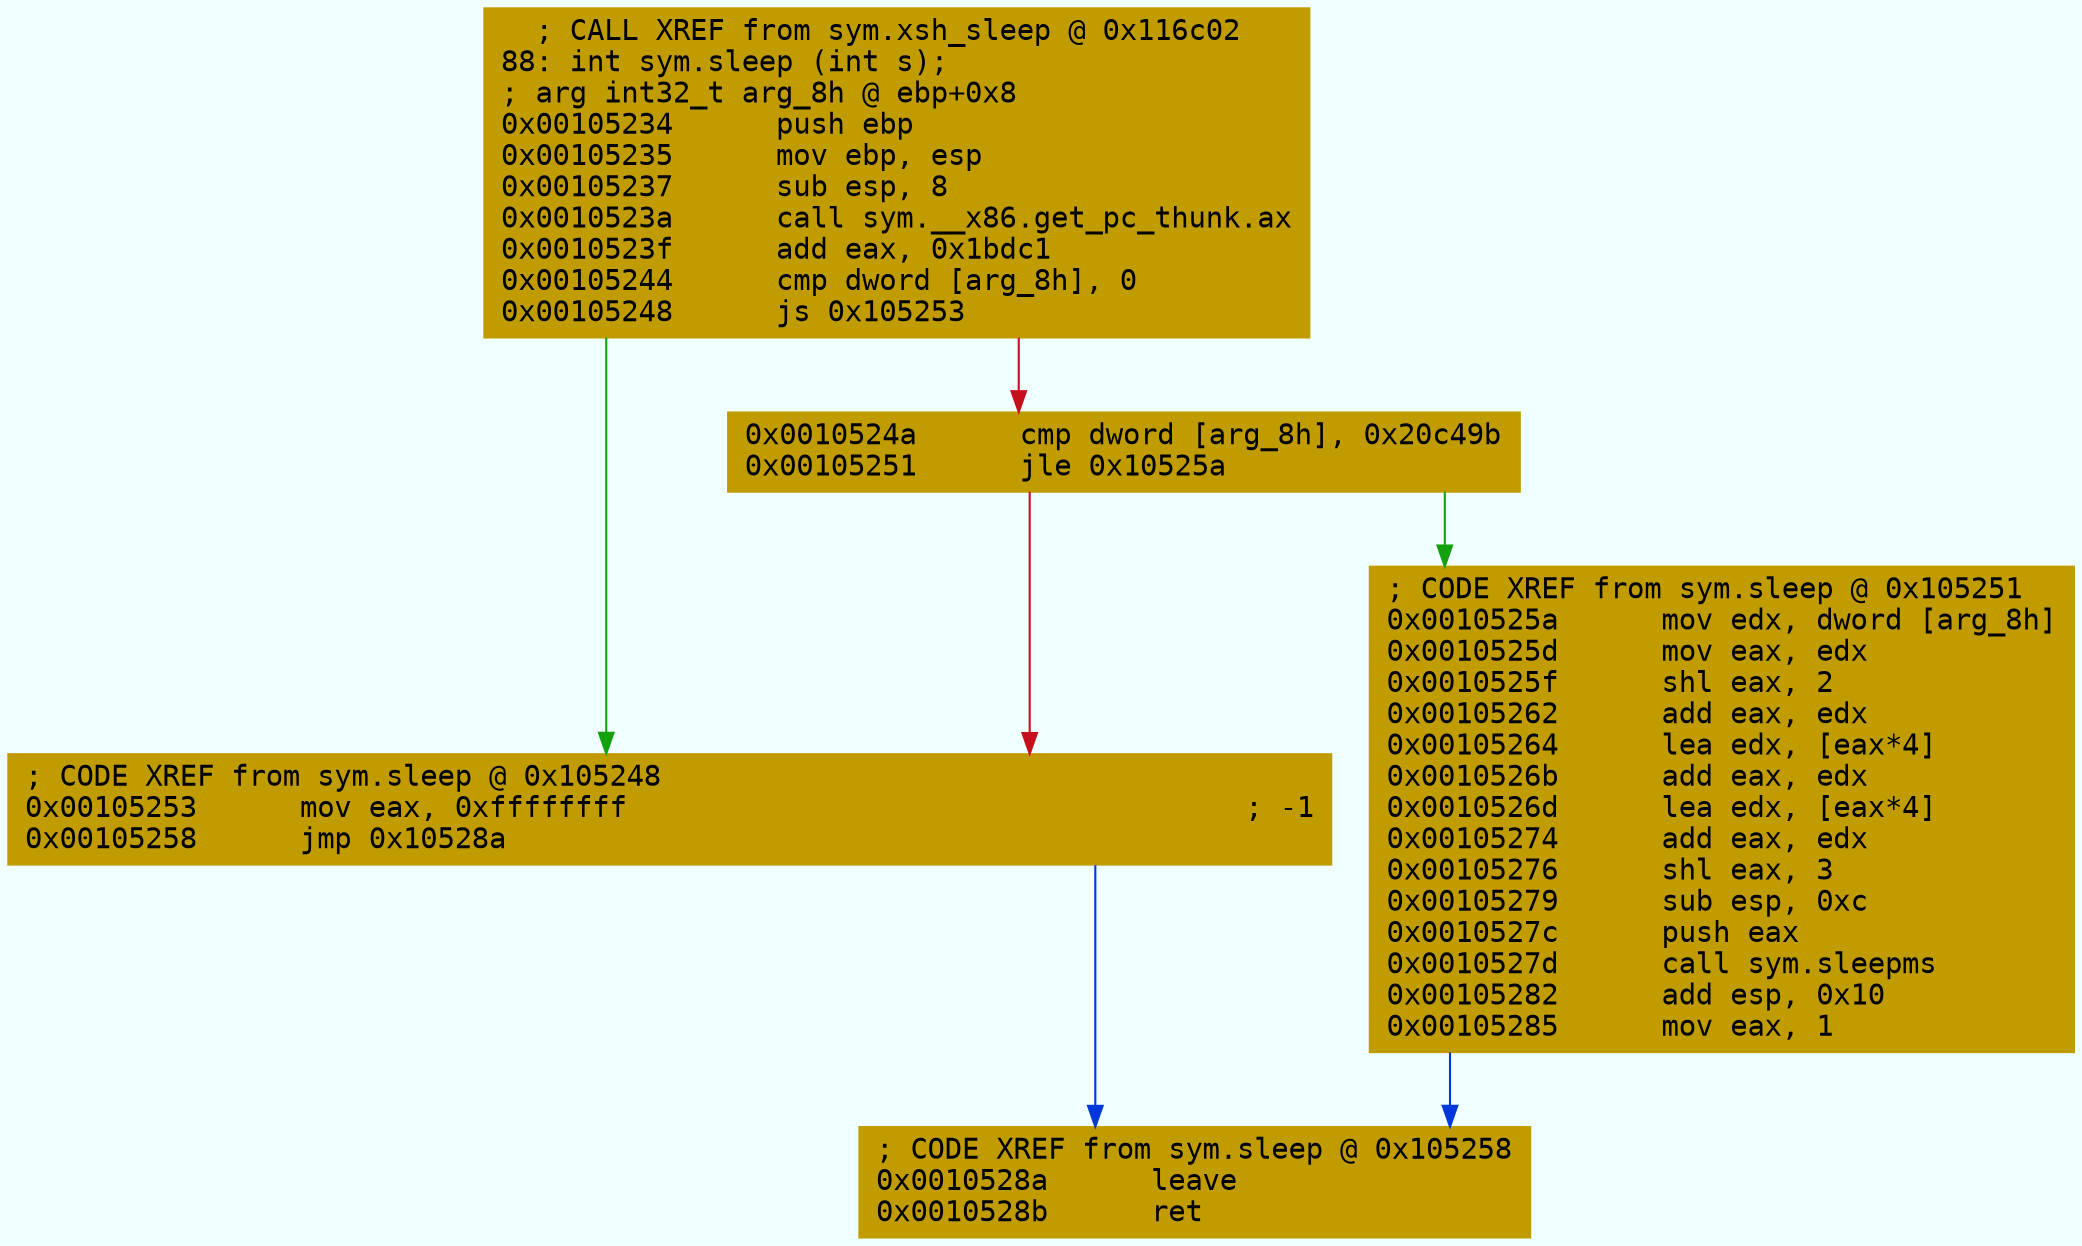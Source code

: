 digraph code {
	graph [bgcolor=azure fontsize=8 fontname="Courier" splines="ortho"];
	node [fillcolor=gray style=filled shape=box];
	edge [arrowhead="normal"];
	"0x00105234" [URL="sym.sleep/0x00105234", fillcolor="#c19c00",color="#c19c00", fontname="Courier",label="  ; CALL XREF from sym.xsh_sleep @ 0x116c02\l88: int sym.sleep (int s);\l; arg int32_t arg_8h @ ebp+0x8\l0x00105234      push ebp\l0x00105235      mov ebp, esp\l0x00105237      sub esp, 8\l0x0010523a      call sym.__x86.get_pc_thunk.ax\l0x0010523f      add eax, 0x1bdc1\l0x00105244      cmp dword [arg_8h], 0\l0x00105248      js 0x105253\l"]
	"0x0010524a" [URL="sym.sleep/0x0010524a", fillcolor="#c19c00",color="#c19c00", fontname="Courier",label="0x0010524a      cmp dword [arg_8h], 0x20c49b\l0x00105251      jle 0x10525a\l"]
	"0x00105253" [URL="sym.sleep/0x00105253", fillcolor="#c19c00",color="#c19c00", fontname="Courier",label="; CODE XREF from sym.sleep @ 0x105248\l0x00105253      mov eax, 0xffffffff                                    ; -1\l0x00105258      jmp 0x10528a\l"]
	"0x0010525a" [URL="sym.sleep/0x0010525a", fillcolor="#c19c00",color="#c19c00", fontname="Courier",label="; CODE XREF from sym.sleep @ 0x105251\l0x0010525a      mov edx, dword [arg_8h]\l0x0010525d      mov eax, edx\l0x0010525f      shl eax, 2\l0x00105262      add eax, edx\l0x00105264      lea edx, [eax*4]\l0x0010526b      add eax, edx\l0x0010526d      lea edx, [eax*4]\l0x00105274      add eax, edx\l0x00105276      shl eax, 3\l0x00105279      sub esp, 0xc\l0x0010527c      push eax\l0x0010527d      call sym.sleepms\l0x00105282      add esp, 0x10\l0x00105285      mov eax, 1\l"]
	"0x0010528a" [URL="sym.sleep/0x0010528a", fillcolor="#c19c00",color="#c19c00", fontname="Courier",label="; CODE XREF from sym.sleep @ 0x105258\l0x0010528a      leave\l0x0010528b      ret\l"]
        "0x00105234" -> "0x00105253" [color="#13a10e"];
        "0x00105234" -> "0x0010524a" [color="#c50f1f"];
        "0x0010524a" -> "0x0010525a" [color="#13a10e"];
        "0x0010524a" -> "0x00105253" [color="#c50f1f"];
        "0x00105253" -> "0x0010528a" [color="#0037da"];
        "0x0010525a" -> "0x0010528a" [color="#0037da"];
}
